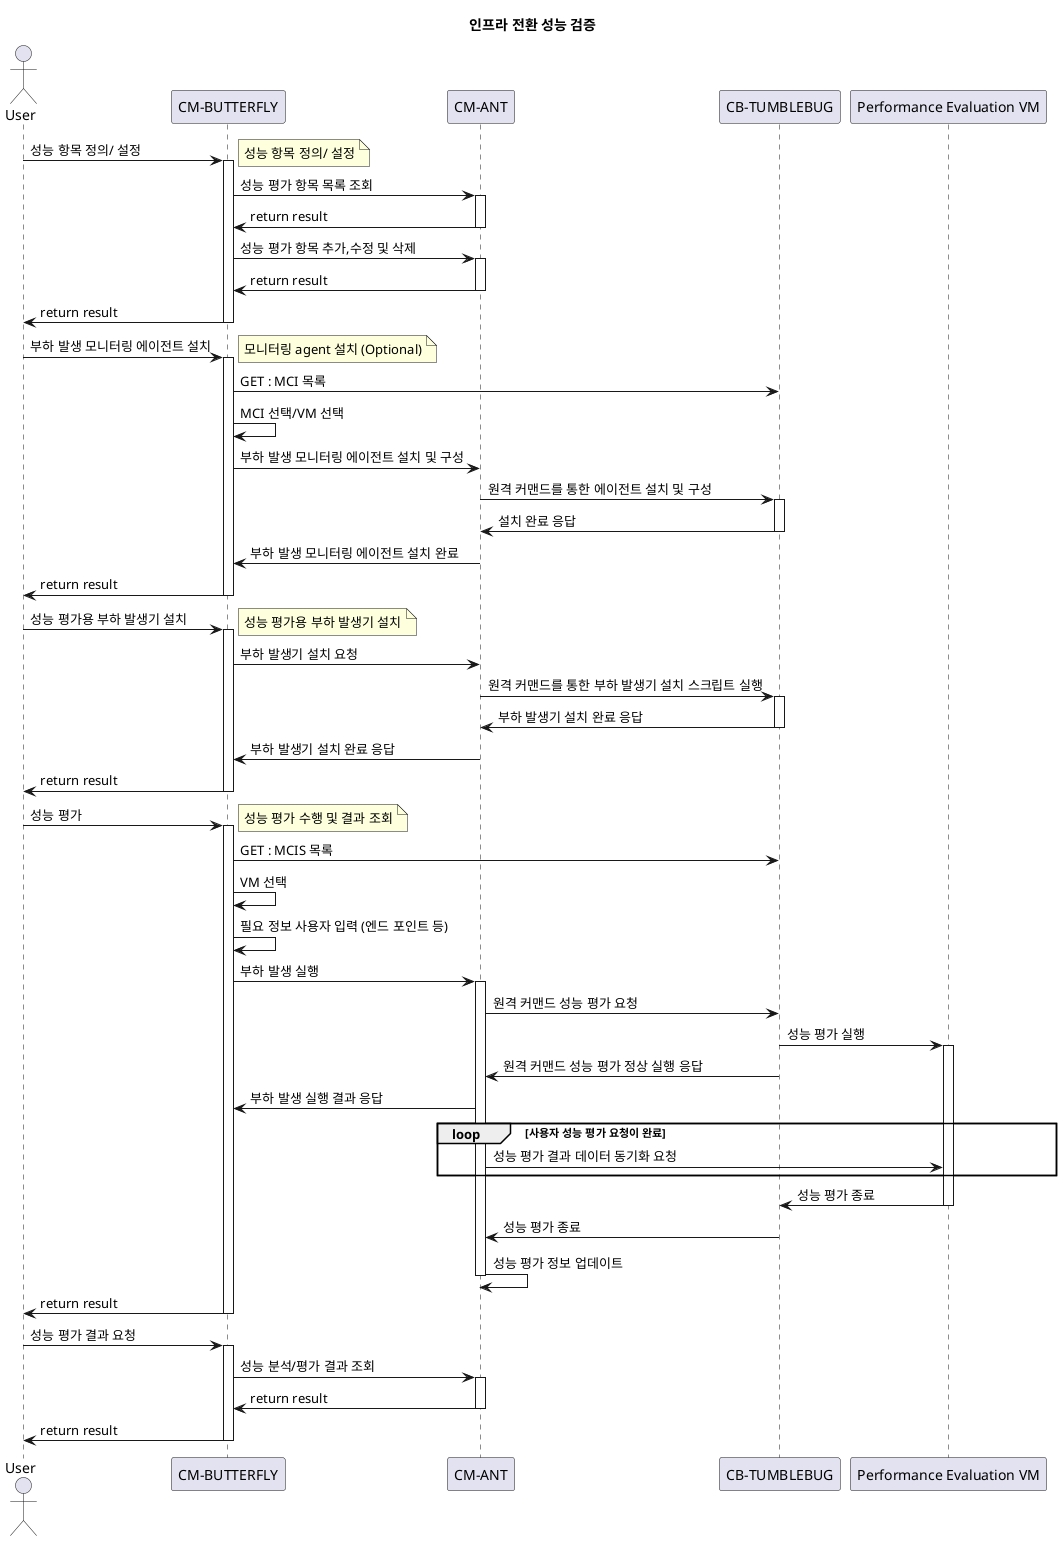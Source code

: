 @startuml

title "인프라 전환 성능 검증"
actor User as EndUser

participant "CM-BUTTERFLY" as butterfly
participant "CM-ANT" as ant
participant "CB-TUMBLEBUG" as tumblebug
participant "Performance Evaluation VM" as pe



EndUser     -> butterfly ++: 성능 항목 정의/ 설정
note right
    성능 항목 정의/ 설정
end note
    butterfly         -> ant ++: 성능 평가 항목 목록 조회
    butterfly         <- ant --: return result
    butterfly         -> ant ++: 성능 평가 항목 추가,수정 및 삭제
    butterfly         <- ant --: return result
EndUser        <- butterfly --: return result



EndUser         -> butterfly ++: 부하 발생 모니터링 에이전트 설치
note right
    모니터링 agent 설치 (Optional)
end note
    butterfly       -> tumblebug : GET : MCI 목록
    butterfly       -> butterfly : MCI 선택/VM 선택
    butterfly       -> ant : 부하 발생 모니터링 에이전트 설치 및 구성
        ant         -> tumblebug ++: 원격 커맨드를 통한 에이전트 설치 및 구성
        ant         <- tumblebug --: 설치 완료 응답
    butterfly <- ant : 부하 발생 모니터링 에이전트 설치 완료
EndUser        <- butterfly --: return result


EndUser         -> butterfly ++: 성능 평가용 부하 발생기 설치
note right
    성능 평가용 부하 발생기 설치
end note
    butterfly       -> ant : 부하 발생기 설치 요청
    ant -> tumblebug ++: 원격 커맨드를 통한 부하 발생기 설치 스크립트 실행
    ant <- tumblebug --: 부하 발생기 설치 완료 응답
    butterfly <- ant : 부하 발생기 설치 완료 응답
EndUser        <- butterfly --: return result


    
EndUser         -> butterfly ++: 성능 평가
note right
    성능 평가 수행 및 결과 조회
end note
    butterfly         -> tumblebug : GET : MCIS 목록
    butterfly         -> butterfly : VM 선택
    butterfly         -> butterfly : 필요 정보 사용자 입력 (엔드 포인트 등)
    butterfly         -> ant ++: 부하 발생 실행
        ant           -> tumblebug : 원격 커맨드 성능 평가 요청
        tumblebug     -> pe ++: 성능 평가 실행
        ant           <- tumblebug : 원격 커맨드 성능 평가 정상 실행 응답
    butterfly         <- ant : 부하 발생 실행 결과 응답

    loop 사용자 성능 평가 요청이 완료
        ant           -> pe : 성능 평가 결과 데이터 동기화 요청
    end
        tumblebug     <- pe --: 성능 평가 종료  
        ant           <- tumblebug : 성능 평가 종료
        ant           -> ant --: 성능 평가 정보 업데이트
EndUser        <- butterfly --: return result

EndUser         -> butterfly ++: 성능 평가 결과 요청
    butterfly         -> ant ++: 성능 분석/평가 결과 조회
    butterfly         <- ant --: return result
EndUser        <- butterfly --: return result

@enduml
